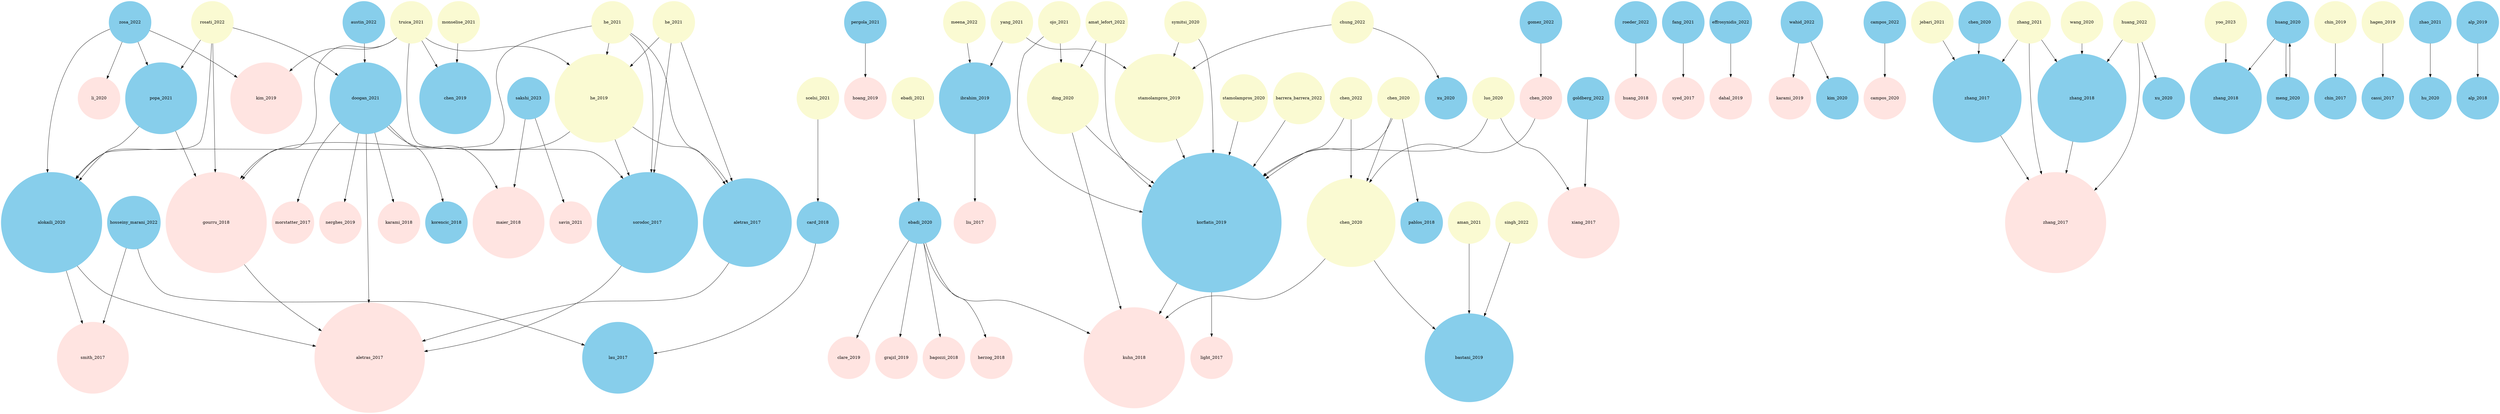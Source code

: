 strict digraph "" {
hosseiny_marani_2022_one_rating_to_rule_them_all_evidence_of_multidimensionality_in_human_assessment_of_topic_labeling_quality [color=skyblue, height=2, id=hosseiny_marani_2022_one_rating_to_rule_them_all_evidence_of_multidimensionality_in_human_assessment_of_topic_labeling_quality, label=hosseiny_marani_2022, shape=circle, style=filled, width=2];
smith_2017_evaluating_visual_representations_for_topic_understanding_and_their_effects_on_manually_generated_topic_labels [color=mistyrose, height="3.386294361119891", id=smith_2017_evaluating_visual_representations_for_topic_understanding_and_their_effects_on_manually_generated_topic_labels, label=smith_2017, shape=circle, style=filled, width="3.386294361119891"];
sorodoc_2017_multimodal_topic_labelling [color=skyblue, height="4.772588722239782", id=sorodoc_2017_multimodal_topic_labelling, label=sorodoc_2017, shape=circle, style=filled, width="4.772588722239782"];
aletras_2017_evaluating_topic_representations_for_exploring_document_collections [color=mistyrose, height="5.218875824868201", id=aletras_2017_evaluating_topic_representations_for_exploring_document_collections, label=aletras_2017, shape=circle, style=filled, width="5.218875824868201"];
popa_2021_bart_tl_weakly_supervised_topic_label_generation [color=skyblue, height="3.386294361119891", id=popa_2021_bart_tl_weakly_supervised_topic_label_generation, label=popa_2021, shape=circle, style=filled, width="3.386294361119891"];
gourru_2018_united_we_stand_using_multiple_strategies_for_topic_labeling [color=mistyrose, height="4.772588722239782", id=gourru_2018_united_we_stand_using_multiple_strategies_for_topic_labeling, label=gourru_2018, shape=circle, style=filled, width="4.772588722239782"];
zosa_2022_multilingual_topic_labelling_of_news_topics_using_ontological_mapping [color=skyblue, height=2, id=zosa_2022_multilingual_topic_labelling_of_news_topics_using_ontological_mapping, label=zosa_2022, shape=circle, style=filled, width=2];
li_2020_global_surveillance_of_covid_19_by_mining_news_media_using_a_multi_source_dynamic_embedded_topic_model [color=mistyrose, height="2.0", id=li_2020_global_surveillance_of_covid_19_by_mining_news_media_using_a_multi_source_dynamic_embedded_topic_model, label=li_2020, shape=circle, style=filled, width="2.0"];
kim_2019_an_ontology_based_labeling_of_influential_topics_using_topic_network_analysis [color=mistyrose, height="3.386294361119891", id=kim_2019_an_ontology_based_labeling_of_influential_topics_using_topic_network_analysis, label=kim_2019, shape=circle, style=filled, width="3.386294361119891"];
pergola_2021_a_disentangled_adversarial_neural_topic_model_for_separating_opinions_from_plots_in_user_reviews [color=skyblue, height=2, id=pergola_2021_a_disentangled_adversarial_neural_topic_model_for_separating_opinions_from_plots_in_user_reviews, label=pergola_2021, shape=circle, style=filled, width=2];
hoang_2019_towards_autoencoding_variational_inference_for_aspect_based_opinion_summary [color=mistyrose, height="2.0", id=hoang_2019_towards_autoencoding_variational_inference_for_aspect_based_opinion_summary, label=hoang_2019, shape=circle, style=filled, width="2.0"];
doogan_2021_topic_model_or_topic_twaddle_re_evaluating_semantic_interpretability_measures [color=skyblue, height="3.386294361119891", id=doogan_2021_topic_model_or_topic_twaddle_re_evaluating_semantic_interpretability_measures, label=doogan_2021, shape=circle, style=filled, width="3.386294361119891"];
morstatter_2017_in_search_of_coherence_and_consensus_measuring_the_interpretability_of_statistical_topics [color=mistyrose, height="2.0", id=morstatter_2017_in_search_of_coherence_and_consensus_measuring_the_interpretability_of_statistical_topics, label=morstatter_2017, shape=circle, style=filled, width="2.0"];
nerghes_2019_narratives_of_the_refugee_crisis_a_comparative_study_of_mainstream_media_and_twitter [color=mistyrose, height="2.0", id=nerghes_2019_narratives_of_the_refugee_crisis_a_comparative_study_of_mainstream_media_and_twitter, label=nerghes_2019, shape=circle, style=filled, width="2.0"];
maier_2018_applying_lda_topic_modeling_in_communication_research_toward_a_valid_and_reliable_methodology [color=mistyrose, height="3.386294361119891", id=maier_2018_applying_lda_topic_modeling_in_communication_research_toward_a_valid_and_reliable_methodology, label=maier_2018, shape=circle, style=filled, width="3.386294361119891"];
karami_2018_characterizing_diabetes_diet_exercise_and_obesity_comments_on_twitter [color=mistyrose, height="2.0", id=karami_2018_characterizing_diabetes_diet_exercise_and_obesity_comments_on_twitter, label=karami_2018, shape=circle, style=filled, width="2.0"];
alokaili_2020_automatic_generation_of_topic_labels [color=skyblue, height="4.772588722239782", id=alokaili_2020_automatic_generation_of_topic_labels, label=alokaili_2020, shape=circle, style=filled, width="4.772588722239782"];
ibrahim_2019_a_text_analytics_approach_for_online_retailing_service_improvement_evidence_from_twitter [color=skyblue, height="3.386294361119891", id=ibrahim_2019_a_text_analytics_approach_for_online_retailing_service_improvement_evidence_from_twitter, label=ibrahim_2019, shape=circle, style=filled, width="3.386294361119891"];
liu_2017_an_investigation_of_brand_related_user_generated_content_on_twitter [color=mistyrose, height="2.0", id=liu_2017_an_investigation_of_brand_related_user_generated_content_on_twitter, label=liu_2017, shape=circle, style=filled, width="2.0"];
goldberg_2022_sourcing_product_innovation_intelligence_from_online_reviews [color=skyblue, height=2, id=goldberg_2022_sourcing_product_innovation_intelligence_from_online_reviews, label=goldberg_2022, shape=circle, style=filled, width=2];
xiang_2017_a_comparative_analysis_of_major_online_review_platforms_implications_for_social_media_analytics_in_hospitality_and_tourism [color=mistyrose, height="3.386294361119891", id=xiang_2017_a_comparative_analysis_of_major_online_review_platforms_implications_for_social_media_analytics_in_hospitality_and_tourism, label=xiang_2017, shape=circle, style=filled, width="3.386294361119891"];
roeder_2022_data_driven_decision_making_in_credit_risk_management_the_information_value_of_analyst_reports [color=skyblue, height=2, id=roeder_2022_data_driven_decision_making_in_credit_risk_management_the_information_value_of_analyst_reports, label=roeder_2022, shape=circle, style=filled, width=2];
huang_2018_analyst_information_discovery_and_interpretation_roles_a_topic_modeling_approach [color=mistyrose, height="2.0", id=huang_2018_analyst_information_discovery_and_interpretation_roles_a_topic_modeling_approach, label=huang_2018, shape=circle, style=filled, width="2.0"];
sakshi_2023_recent_trends_in_mathematical_expressions_recognition_an_lda_based_analysis [color=skyblue, height=2, id=sakshi_2023_recent_trends_in_mathematical_expressions_recognition_an_lda_based_analysis, label=sakshi_2023, shape=circle, style=filled, width=2];
savin_2021_free_associations_of_citizens_and_scientists_with_economic_and_green_growth_a_computational_linguistics_analysis [color=mistyrose, height="2.0", id=savin_2021_free_associations_of_citizens_and_scientists_with_economic_and_green_growth_a_computational_linguistics_analysis, label=savin_2021, shape=circle, style=filled, width="2.0"];
korfiatis_2019_measuring_service_quality_from_unstructured_data_a_topic_modeling_application_on_airline_passengers_online_reviews [color=skyblue, height="6.605170185988092", id=korfiatis_2019_measuring_service_quality_from_unstructured_data_a_topic_modeling_application_on_airline_passengers_online_reviews, label=korfiatis_2019, shape=circle, style=filled, width="6.605170185988092"];
kuhn_2018_using_structural_topic_modeling_to_identify_latent_topics_and_trends_in_aviation_incident_reports [color=mistyrose, height="4.772588722239782", id=kuhn_2018_using_structural_topic_modeling_to_identify_latent_topics_and_trends_in_aviation_incident_reports, label=kuhn_2018, shape=circle, style=filled, width="4.772588722239782"];
light_2017_managing_the_boundaries_of_taste_culture_valuation_and_computational_social_science [color=mistyrose, height="2.0", id=light_2017_managing_the_boundaries_of_taste_culture_valuation_and_computational_social_science, label=light_2017, shape=circle, style=filled, width="2.0"];
gomez_2022_large_scale_analysis_of_open_mooc_reviews_to_support_learners_course_selection [color=skyblue, height=2, id=gomez_2022_large_scale_analysis_of_open_mooc_reviews_to_support_learners_course_selection, label=gomez_2022, shape=circle, style=filled, width=2];
chen_2020_what_are_moocs_learners_concerns_text_analysis_of_reviews_for_computer_science_courses [color=mistyrose, height="2.0", id=chen_2020_what_are_moocs_learners_concerns_text_analysis_of_reviews_for_computer_science_courses, label=chen_2020, shape=circle, style=filled, width="2.0"];
fang_2021_criteria_determination_of_analytic_hierarchy_process_using_a_topic_model [color=skyblue, height=2, id=fang_2021_criteria_determination_of_analytic_hierarchy_process_using_a_topic_model, label=fang_2021, shape=circle, style=filled, width=2];
syed_2017_full_text_or_abstract_examining_topic_coherence_scores_using_latent_dirichlet_allocation [color=mistyrose, height="2.0", id=syed_2017_full_text_or_abstract_examining_topic_coherence_scores_using_latent_dirichlet_allocation, label=syed_2017, shape=circle, style=filled, width="2.0"];
effrosynidis_2022_the_climate_change_twitter_dataset [color=skyblue, height=2, id=effrosynidis_2022_the_climate_change_twitter_dataset, label=effrosynidis_2022, shape=circle, style=filled, width=2];
dahal_2019_topic_modeling_and_sentiment_analysis_of_global_climate_change_tweets [color=mistyrose, height="2.0", id=dahal_2019_topic_modeling_and_sentiment_analysis_of_global_climate_change_tweets, label=dahal_2019, shape=circle, style=filled, width="2.0"];
wahid_2022_topic2labels_a_framework_to_annotate_and_classify_the_social_media_data_through_lda_topics_and_deep_learning_models_for_crisis_response [color=skyblue, height=2, id=wahid_2022_topic2labels_a_framework_to_annotate_and_classify_the_social_media_data_through_lda_topics_and_deep_learning_models_for_crisis_response, label=wahid_2022, shape=circle, style=filled, width=2];
karami_2019_twitter_speaks_a_case_of_national_disaster_situational_awareness [color=mistyrose, height="2.0", id=karami_2019_twitter_speaks_a_case_of_national_disaster_situational_awareness, label=karami_2019, shape=circle, style=filled, width="2.0"];
campos_2022_providing_recommendations_for_communities_of_learners_in_moocs_ecosystems [color=skyblue, height=2, id=campos_2022_providing_recommendations_for_communities_of_learners_in_moocs_ecosystems, label=campos_2022, shape=circle, style=filled, width=2];
campos_2020_recommendation_system_for_knowledge_acquisition_in_moocs_ecosystems [color=mistyrose, height="2.0", id=campos_2020_recommendation_system_for_knowledge_acquisition_in_moocs_ecosystems, label=campos_2020, shape=circle, style=filled, width="2.0"];
zhang_2018_does_deep_learning_help_topic_extraction_a_kernel_k_means_clustering_method_with_word_embedding [color=skyblue, height="4.19722457733622", id=zhang_2018_does_deep_learning_help_topic_extraction_a_kernel_k_means_clustering_method_with_word_embedding, label=zhang_2018, shape=circle, style=filled, width="4.19722457733622"];
zhang_2017_scientific_evolutionary_pathways_identifying_and_visualizing_relationships_for_scientific_topics [color=mistyrose, height="4.772588722239782", id=zhang_2017_scientific_evolutionary_pathways_identifying_and_visualizing_relationships_for_scientific_topics, label=zhang_2017, shape=circle, style=filled, width="4.772588722239782"];
ebadi_2020_application_of_machine_learning_techniques_to_assess_the_trends_and_alignment_of_the_funded_research_output [color=skyblue, height="2.0", id=ebadi_2020_application_of_machine_learning_techniques_to_assess_the_trends_and_alignment_of_the_funded_research_output, label=ebadi_2020, shape=circle, style=filled, width="2.0"];
bagozzi_2018_the_politics_of_scrutiny_in_human_rights_monitoring_evidence_from_structural_topic_models_of_us_state_department_human_rights_reports [color=mistyrose, height="2.0", id=bagozzi_2018_the_politics_of_scrutiny_in_human_rights_monitoring_evidence_from_structural_topic_models_of_us_state_department_human_rights_reports, label=bagozzi_2018, shape=circle, style=filled, width="2.0"];
herzog_2018_transfer_topic_labeling_with_domain_specific_knowledge_base_an_analysis_of_uk_house_of_commons_speeches_1935_2014 [color=mistyrose, height="2.0", id=herzog_2018_transfer_topic_labeling_with_domain_specific_knowledge_base_an_analysis_of_uk_house_of_commons_speeches_1935_2014, label=herzog_2018, shape=circle, style=filled, width="2.0"];
clare_2019_modelling_research_topic_trends_in_community_forestry [color=mistyrose, height="2.0", id=clare_2019_modelling_research_topic_trends_in_community_forestry, label=clare_2019, shape=circle, style=filled, width="2.0"];
grajzl_2019_toward_understanding_17th_century_english_culture_a_structural_topic_model_of_francis_bacontextquotesingles_ideas [color=mistyrose, height="2.0", id=grajzl_2019_toward_understanding_17th_century_english_culture_a_structural_topic_model_of_francis_bacontextquotesingles_ideas, label=grajzl_2019, shape=circle, style=filled, width="2.0"];
card_2018_neural_models_for_documents_with_metadata [color=skyblue, height="2.0", id=card_2018_neural_models_for_documents_with_metadata, label=card_2018, shape=circle, style=filled, width="2.0"];
scelsi_2021_principled_analysis_of_energy_discourse_across_domains_with_thesaurus_based_automatic_topic_labeling [color=lightgoldenrodyellow, height=2, id=scelsi_2021_principled_analysis_of_energy_discourse_across_domains_with_thesaurus_based_automatic_topic_labeling, label=scelsi_2021, shape=circle, style=filled, width=2];
he_2021_automatic_topic_labeling_model_with_paired_attention_based_on_pre_trained_deep_neural_network [color=lightgoldenrodyellow, height=2, id=he_2021_automatic_topic_labeling_model_with_paired_attention_based_on_pre_trained_deep_neural_network, label=he_2021, shape=circle, style=filled, width=2];
truica_2021_tlatr_automatic_topic_labeling_using_automatic_domain_specific_term_recognition [color=lightgoldenrodyellow, height=2, id=truica_2021_tlatr_automatic_topic_labeling_using_automatic_domain_specific_term_recognition, label=truica_2021, shape=circle, style=filled, width=2];
he_2021_automatic_topic_labeling_using_graph_based_pre_trained_neural_embedding [color=lightgoldenrodyellow, height=2, id=he_2021_automatic_topic_labeling_using_graph_based_pre_trained_neural_embedding, label=he_2021, shape=circle, style=filled, width=2];
he_2019_automatic_labeling_of_topic_models_using_graph_based_ranking [color=lightgoldenrodyellow, height="4.19722457733622", id=he_2019_automatic_labeling_of_topic_models_using_graph_based_ranking, label=he_2019, shape=circle, style=filled, width="4.19722457733622"];
rosati_2022_moving_beyond_word_lists_towards_abstractive_topic_labels_for_human_like_topics_of_scientific_documents [color=lightgoldenrodyellow, height=2, id=rosati_2022_moving_beyond_word_lists_towards_abstractive_topic_labels_for_human_like_topics_of_scientific_documents, label=rosati_2022, shape=circle, style=filled, width=2];
aletras_2017_labeling_topics_with_images_using_a_neural_network [color=skyblue, height="4.19722457733622", id=aletras_2017_labeling_topics_with_images_using_a_neural_network, label=aletras_2017, shape=circle, style=filled, width="4.19722457733622"];
zhang_2018_taxogen_unsupervised_topic_taxonomy_construction_by_adaptive_term_embedding_and_clustering [color=skyblue, height="3.386294361119891", id=zhang_2018_taxogen_unsupervised_topic_taxonomy_construction_by_adaptive_term_embedding_and_clustering, label=zhang_2018, shape=circle, style=filled, width="3.386294361119891"];
yoo_2023_exploring_the_nexus_between_food_and_vegn_lifestyle_via_text_mining_based_online_community_analytics [color=lightgoldenrodyellow, height=2, id=yoo_2023_exploring_the_nexus_between_food_and_vegn_lifestyle_via_text_mining_based_online_community_analytics, label=yoo_2023, shape=circle, style=filled, width=2];
chin_2017_totem_personal_tweets_summarization_on_mobile_devices [color=skyblue, height="2.0", id=chin_2017_totem_personal_tweets_summarization_on_mobile_devices, label=chin_2017, shape=circle, style=filled, width="2.0"];
chin_2019_ondemand_recent_personal_tweets_summarization_on_mobile_devices [color=lightgoldenrodyellow, height=2, id=chin_2019_ondemand_recent_personal_tweets_summarization_on_mobile_devices, label=chin_2019, shape=circle, style=filled, width=2];
xu_2020_how_do_consumers_in_the_sharing_economy_value_sharing_evidence_from_online_reviews [color=skyblue, height="2.0", id=xu_2020_how_do_consumers_in_the_sharing_economy_value_sharing_evidence_from_online_reviews, label=xu_2020, shape=circle, style=filled, width="2.0"];
chung_2022_understanding_music_streaming_services_via_text_mining_of_online_customer_reviews [color=lightgoldenrodyellow, height=2, id=chung_2022_understanding_music_streaming_services_via_text_mining_of_online_customer_reviews, label=chung_2022, shape=circle, style=filled, width=2];
meena_2022_online_food_delivery_companies_performance_and_consumers_expectations_during_covid_19_an_investigation_using_machine_learning_approach [color=lightgoldenrodyellow, height=2, id=meena_2022_online_food_delivery_companies_performance_and_consumers_expectations_during_covid_19_an_investigation_using_machine_learning_approach, label=meena_2022, shape=circle, style=filled, width=2];
yang_2021_revealing_industry_challenge_and_business_response_to_covid_19_a_text_mining_approach [color=lightgoldenrodyellow, height=2, id=yang_2021_revealing_industry_challenge_and_business_response_to_covid_19_a_text_mining_approach, label=yang_2021, shape=circle, style=filled, width=2];
pablos_2018_w2vlda_almost_unsupervised_system_for_aspect_based_sentiment_analysis [color=skyblue, height="2.0", id=pablos_2018_w2vlda_almost_unsupervised_system_for_aspect_based_sentiment_analysis, label=pablos_2018, shape=circle, style=filled, width="2.0"];
chen_2020_a_structural_topic_modeling_based_bibliometric_study_of_sentiment_analysis_literature [color=lightgoldenrodyellow, height=2, id=chen_2020_a_structural_topic_modeling_based_bibliometric_study_of_sentiment_analysis_literature, label=chen_2020, shape=circle, style=filled, width=2];
symitsi_2020_the_informational_value_of_employee_online_reviews [color=lightgoldenrodyellow, height=2, id=symitsi_2020_the_informational_value_of_employee_online_reviews, label=symitsi_2020, shape=circle, style=filled, width=2];
ojo_2021_what_matters_most_to_patients_on_the_core_determinants_of_patient_experience_from_free_text_feedback [color=lightgoldenrodyellow, height=2, id=ojo_2021_what_matters_most_to_patients_on_the_core_determinants_of_patient_experience_from_free_text_feedback, label=ojo_2021, shape=circle, style=filled, width=2];
amat_lefort_2022_quality_40_big_data_analytics_to_explore_service_quality_attributes_and_their_relation_to_user_sentiment_in_airbnb_reviews [color=lightgoldenrodyellow, height=2, id=amat_lefort_2022_quality_40_big_data_analytics_to_explore_service_quality_attributes_and_their_relation_to_user_sentiment_in_airbnb_reviews, label=amat_lefort_2022, shape=circle, style=filled, width=2];
chen_2022_a_decade_of_sentic_computing_topic_modeling_and_bibliometric_analysis [color=lightgoldenrodyellow, height=2, id=chen_2022_a_decade_of_sentic_computing_topic_modeling_and_bibliometric_analysis, label=chen_2022, shape=circle, style=filled, width=2];
ding_2020_employing_structural_topic_modelling_to_explore_perceived_service_quality_attributes_in_airbnb_accommodation [color=lightgoldenrodyellow, height="3.386294361119891", id=ding_2020_employing_structural_topic_modelling_to_explore_perceived_service_quality_attributes_in_airbnb_accommodation, label=ding_2020, shape=circle, style=filled, width="3.386294361119891"];
stamolampros_2020_harnessing_the_wisdom_of_employees_from_online_reviews [color=lightgoldenrodyellow, height=2, id=stamolampros_2020_harnessing_the_wisdom_of_employees_from_online_reviews, label=stamolampros_2020, shape=circle, style=filled, width=2];
stamolampros_2019_job_satisfaction_and_employee_turnover_determinants_in_high_contact_services_insights_from_employeesonline_reviews [color=lightgoldenrodyellow, height="4.19722457733622", id=stamolampros_2019_job_satisfaction_and_employee_turnover_determinants_in_high_contact_services_insights_from_employeesonline_reviews, label=stamolampros_2019, shape=circle, style=filled, width="4.19722457733622"];
luo_2020_topic_modelling_for_theme_park_online_reviews_analysis_of_disneyland [color=lightgoldenrodyellow, height=2, id=luo_2020_topic_modelling_for_theme_park_online_reviews_analysis_of_disneyland, label=luo_2020, shape=circle, style=filled, width=2];
barrera_barrera_2022_selecting_the_appropriate_leading_journal_in_hospitality_and_tourism_research_a_guide_based_on_the_topic_journal_fit_and_the_jcr_impact_factor [color=lightgoldenrodyellow, height=2, id=barrera_barrera_2022_selecting_the_appropriate_leading_journal_in_hospitality_and_tourism_research_a_guide_based_on_the_topic_journal_fit_and_the_jcr_impact_factor, label=barrera_barrera_2022, shape=circle, style=filled, width=2];
bastani_2019_latent_dirichlet_allocation_lda_for_topic_modeling_of_the_cfpb_consumer_complaints [color=skyblue, height="4.19722457733622", id=bastani_2019_latent_dirichlet_allocation_lda_for_topic_modeling_of_the_cfpb_consumer_complaints, label=bastani_2019, shape=circle, style=filled, width="4.19722457733622"];
chen_2020_detecting_latent_topics_and_trends_in_educational_technologies_over_four_decades_using_structural_topic_modeling_a_retrospective_of_all_volumes_of_computers__education [color=lightgoldenrodyellow, height="4.19722457733622", id=chen_2020_detecting_latent_topics_and_trends_in_educational_technologies_over_four_decades_using_structural_topic_modeling_a_retrospective_of_all_volumes_of_computers__education, label=chen_2020, shape=circle, style=filled, width="4.19722457733622"];
singh_2022_modeling_the_public_attitude_towards_organic_foods_a_big_data_and_text_mining_approach [color=lightgoldenrodyellow, height=2, id=singh_2022_modeling_the_public_attitude_towards_organic_foods_a_big_data_and_text_mining_approach, label=singh_2022, shape=circle, style=filled, width=2];
aman_2021_listen_to_e_scooter_riders_mining_rider_satisfaction_factors_from_app_store_reviews [color=lightgoldenrodyellow, height=2, id=aman_2021_listen_to_e_scooter_riders_mining_rider_satisfaction_factors_from_app_store_reviews, label=aman_2021, shape=circle, style=filled, width=2];
zhang_2021_topic_evolution_disruption_and_resilience_in_early_covid_19_research [color=lightgoldenrodyellow, height=2, id=zhang_2021_topic_evolution_disruption_and_resilience_in_early_covid_19_research, label=zhang_2021, shape=circle, style=filled, width=2];
huang_2022_identification_of_topic_evolution_network_analytics_with_piecewise_linear_representation_and_word_embedding [color=lightgoldenrodyellow, height=2, id=huang_2022_identification_of_topic_evolution_network_analytics_with_piecewise_linear_representation_and_word_embedding, label=huang_2022, shape=circle, style=filled, width=2];
wang_2020_a_topic_based_patent_analytics_approach_for_exploring_technological_trends_in_smart_manufacturing [color=lightgoldenrodyellow, height=2, id=wang_2020_a_topic_based_patent_analytics_approach_for_exploring_technological_trends_in_smart_manufacturing, label=wang_2020, shape=circle, style=filled, width=2];
ebadi_2021_understanding_the_temporal_evolution_of_covid_19_research_through_machine_learning_and_natural_language_processing [color=lightgoldenrodyellow, height=2, id=ebadi_2021_understanding_the_temporal_evolution_of_covid_19_research_through_machine_learning_and_natural_language_processing, label=ebadi_2021, shape=circle, style=filled, width=2];
cassi_2017_improving_fitness_mapping_research_priorities_against_societal_needs_on_obesity [color=skyblue, height="2.0", id=cassi_2017_improving_fitness_mapping_research_priorities_against_societal_needs_on_obesity, label=cassi_2017, shape=circle, style=filled, width="2.0"];
hagen_2019_open_data_visualizations_and_analytics_as_tools_for_policy_making [color=lightgoldenrodyellow, height=2, id=hagen_2019_open_data_visualizations_and_analytics_as_tools_for_policy_making, label=hagen_2019, shape=circle, style=filled, width=2];
xu_2020_topic_linked_innovation_paths_in_science_and_technology [color=skyblue, height="2.0", id=xu_2020_topic_linked_innovation_paths_in_science_and_technology, label=xu_2020, shape=circle, style=filled, width="2.0"];
zhang_2017_detecting_and_predicting_the_topic_change_of_knowledge_based_systems_a_topic_based_bibliometric_analysis_from_1991_to_2016 [color=skyblue, height="4.19722457733622", id=zhang_2017_detecting_and_predicting_the_topic_change_of_knowledge_based_systems_a_topic_based_bibliometric_analysis_from_1991_to_2016, label=zhang_2017, shape=circle, style=filled, width="4.19722457733622"];
jebari_2021_the_use_of_citation_context_to_detect_the_evolution_of_research_topics_a_large_scale_analysis [color=lightgoldenrodyellow, height=2, id=jebari_2021_the_use_of_citation_context_to_detect_the_evolution_of_research_topics_a_large_scale_analysis, label=jebari_2021, shape=circle, style=filled, width=2];
chen_2019_experimental_explorations_on_short_text_topic_mining_between_lda_and_nmf_based_schemes [color=skyblue, height="3.386294361119891", id=chen_2019_experimental_explorations_on_short_text_topic_mining_between_lda_and_nmf_based_schemes, label=chen_2019, shape=circle, style=filled, width="3.386294361119891"];
monselise_2021_topics_and_sentiments_of_public_concerns_regarding_covid_19_vaccines_social_media_trend_analysis [color=lightgoldenrodyellow, height=2, id=monselise_2021_topics_and_sentiments_of_public_concerns_regarding_covid_19_vaccines_social_media_trend_analysis, label=monselise_2021, shape=circle, style=filled, width=2];
lau_2017_topically_driven_neural_language_model [color=skyblue, height="3.386294361119891", id=lau_2017_topically_driven_neural_language_model, label=lau_2017, shape=circle, style=filled, width="3.386294361119891"];
austin_2022_community_topic_topic_model_inference_by_consecutive_word_community_discovery [color=skyblue, height=2, id=austin_2022_community_topic_topic_model_inference_by_consecutive_word_community_discovery, label=austin_2022, shape=circle, style=filled, width=2];
hu_2020_neural_topic_modeling_with_cycle_consistent_adversarial_training [color=skyblue, height="2.0", id=hu_2020_neural_topic_modeling_with_cycle_consistent_adversarial_training, label=hu_2020, shape=circle, style=filled, width="2.0"];
zhao_2021_adversarial_learning_of_poisson_factorisation_model_for_gauging_brand_sentiment_in_user_reviews [color=skyblue, height=2, id=zhao_2021_adversarial_learning_of_poisson_factorisation_model_for_gauging_brand_sentiment_in_user_reviews, label=zhao_2021, shape=circle, style=filled, width=2];
meng_2020_hierarchical_topic_mining_via_joint_spherical_tree_and_text_embedding [color=skyblue, height="2.0", id=meng_2020_hierarchical_topic_mining_via_joint_spherical_tree_and_text_embedding, label=meng_2020, shape=circle, style=filled, width="2.0"];
huang_2020_corel_seed_guided_topical_taxonomy_construction_by_concept_learning_and_relation_transferring [color=skyblue, height="2.0", id=huang_2020_corel_seed_guided_topical_taxonomy_construction_by_concept_learning_and_relation_transferring, label=huang_2020, shape=circle, style=filled, width="2.0"];
korencic_2018_document_based_topic_coherence_measures_for_news_media_text [color=skyblue, height="2.0", id=korencic_2018_document_based_topic_coherence_measures_for_news_media_text, label=korencic_2018, shape=circle, style=filled, width="2.0"];
kim_2020_word2vec_based_latent_semantic_analysis_w2v_lsa_for_topic_modeling_a_study_on_blockchain_technology_trend_analysis [color=skyblue, height="2.0", id=kim_2020_word2vec_based_latent_semantic_analysis_w2v_lsa_for_topic_modeling_a_study_on_blockchain_technology_trend_analysis, label=kim_2020, shape=circle, style=filled, width="2.0"];
chen_2020_a_topic_sensitive_trust_evaluation_approach_for_users_in_online_communities [color=skyblue, height=2, id=chen_2020_a_topic_sensitive_trust_evaluation_approach_for_users_in_online_communities, label=chen_2020, shape=circle, style=filled, width=2];
alp_2018_identifying_topical_influencers_on_twitter_based_on_user_behavior_and_network_topology [color=skyblue, height="2.0", id=alp_2018_identifying_topical_influencers_on_twitter_based_on_user_behavior_and_network_topology, label=alp_2018, shape=circle, style=filled, width="2.0"];
alp_2019_influence_factorization_for_identifying_authorities_in_twitter [color=skyblue, height=2, id=alp_2019_influence_factorization_for_identifying_authorities_in_twitter, label=alp_2019, shape=circle, style=filled, width=2];
hosseiny_marani_2022_one_rating_to_rule_them_all_evidence_of_multidimensionality_in_human_assessment_of_topic_labeling_quality -> smith_2017_evaluating_visual_representations_for_topic_understanding_and_their_effects_on_manually_generated_topic_labels;
hosseiny_marani_2022_one_rating_to_rule_them_all_evidence_of_multidimensionality_in_human_assessment_of_topic_labeling_quality -> lau_2017_topically_driven_neural_language_model;
sorodoc_2017_multimodal_topic_labelling -> aletras_2017_evaluating_topic_representations_for_exploring_document_collections;
popa_2021_bart_tl_weakly_supervised_topic_label_generation -> gourru_2018_united_we_stand_using_multiple_strategies_for_topic_labeling;
popa_2021_bart_tl_weakly_supervised_topic_label_generation -> alokaili_2020_automatic_generation_of_topic_labels;
gourru_2018_united_we_stand_using_multiple_strategies_for_topic_labeling -> aletras_2017_evaluating_topic_representations_for_exploring_document_collections;
zosa_2022_multilingual_topic_labelling_of_news_topics_using_ontological_mapping -> li_2020_global_surveillance_of_covid_19_by_mining_news_media_using_a_multi_source_dynamic_embedded_topic_model;
zosa_2022_multilingual_topic_labelling_of_news_topics_using_ontological_mapping -> kim_2019_an_ontology_based_labeling_of_influential_topics_using_topic_network_analysis;
zosa_2022_multilingual_topic_labelling_of_news_topics_using_ontological_mapping -> popa_2021_bart_tl_weakly_supervised_topic_label_generation;
zosa_2022_multilingual_topic_labelling_of_news_topics_using_ontological_mapping -> alokaili_2020_automatic_generation_of_topic_labels;
pergola_2021_a_disentangled_adversarial_neural_topic_model_for_separating_opinions_from_plots_in_user_reviews -> hoang_2019_towards_autoencoding_variational_inference_for_aspect_based_opinion_summary;
doogan_2021_topic_model_or_topic_twaddle_re_evaluating_semantic_interpretability_measures -> morstatter_2017_in_search_of_coherence_and_consensus_measuring_the_interpretability_of_statistical_topics;
doogan_2021_topic_model_or_topic_twaddle_re_evaluating_semantic_interpretability_measures -> nerghes_2019_narratives_of_the_refugee_crisis_a_comparative_study_of_mainstream_media_and_twitter;
doogan_2021_topic_model_or_topic_twaddle_re_evaluating_semantic_interpretability_measures -> maier_2018_applying_lda_topic_modeling_in_communication_research_toward_a_valid_and_reliable_methodology;
doogan_2021_topic_model_or_topic_twaddle_re_evaluating_semantic_interpretability_measures -> karami_2018_characterizing_diabetes_diet_exercise_and_obesity_comments_on_twitter;
doogan_2021_topic_model_or_topic_twaddle_re_evaluating_semantic_interpretability_measures -> aletras_2017_evaluating_topic_representations_for_exploring_document_collections;
doogan_2021_topic_model_or_topic_twaddle_re_evaluating_semantic_interpretability_measures -> korencic_2018_document_based_topic_coherence_measures_for_news_media_text;
alokaili_2020_automatic_generation_of_topic_labels -> smith_2017_evaluating_visual_representations_for_topic_understanding_and_their_effects_on_manually_generated_topic_labels;
alokaili_2020_automatic_generation_of_topic_labels -> aletras_2017_evaluating_topic_representations_for_exploring_document_collections;
ibrahim_2019_a_text_analytics_approach_for_online_retailing_service_improvement_evidence_from_twitter -> liu_2017_an_investigation_of_brand_related_user_generated_content_on_twitter;
goldberg_2022_sourcing_product_innovation_intelligence_from_online_reviews -> xiang_2017_a_comparative_analysis_of_major_online_review_platforms_implications_for_social_media_analytics_in_hospitality_and_tourism;
roeder_2022_data_driven_decision_making_in_credit_risk_management_the_information_value_of_analyst_reports -> huang_2018_analyst_information_discovery_and_interpretation_roles_a_topic_modeling_approach;
sakshi_2023_recent_trends_in_mathematical_expressions_recognition_an_lda_based_analysis -> savin_2021_free_associations_of_citizens_and_scientists_with_economic_and_green_growth_a_computational_linguistics_analysis;
sakshi_2023_recent_trends_in_mathematical_expressions_recognition_an_lda_based_analysis -> maier_2018_applying_lda_topic_modeling_in_communication_research_toward_a_valid_and_reliable_methodology;
korfiatis_2019_measuring_service_quality_from_unstructured_data_a_topic_modeling_application_on_airline_passengers_online_reviews -> kuhn_2018_using_structural_topic_modeling_to_identify_latent_topics_and_trends_in_aviation_incident_reports;
korfiatis_2019_measuring_service_quality_from_unstructured_data_a_topic_modeling_application_on_airline_passengers_online_reviews -> light_2017_managing_the_boundaries_of_taste_culture_valuation_and_computational_social_science;
gomez_2022_large_scale_analysis_of_open_mooc_reviews_to_support_learners_course_selection -> chen_2020_what_are_moocs_learners_concerns_text_analysis_of_reviews_for_computer_science_courses;
chen_2020_what_are_moocs_learners_concerns_text_analysis_of_reviews_for_computer_science_courses -> chen_2020_detecting_latent_topics_and_trends_in_educational_technologies_over_four_decades_using_structural_topic_modeling_a_retrospective_of_all_volumes_of_computers__education;
fang_2021_criteria_determination_of_analytic_hierarchy_process_using_a_topic_model -> syed_2017_full_text_or_abstract_examining_topic_coherence_scores_using_latent_dirichlet_allocation;
effrosynidis_2022_the_climate_change_twitter_dataset -> dahal_2019_topic_modeling_and_sentiment_analysis_of_global_climate_change_tweets;
wahid_2022_topic2labels_a_framework_to_annotate_and_classify_the_social_media_data_through_lda_topics_and_deep_learning_models_for_crisis_response -> karami_2019_twitter_speaks_a_case_of_national_disaster_situational_awareness;
wahid_2022_topic2labels_a_framework_to_annotate_and_classify_the_social_media_data_through_lda_topics_and_deep_learning_models_for_crisis_response -> kim_2020_word2vec_based_latent_semantic_analysis_w2v_lsa_for_topic_modeling_a_study_on_blockchain_technology_trend_analysis;
campos_2022_providing_recommendations_for_communities_of_learners_in_moocs_ecosystems -> campos_2020_recommendation_system_for_knowledge_acquisition_in_moocs_ecosystems;
zhang_2018_does_deep_learning_help_topic_extraction_a_kernel_k_means_clustering_method_with_word_embedding -> zhang_2017_scientific_evolutionary_pathways_identifying_and_visualizing_relationships_for_scientific_topics;
ebadi_2020_application_of_machine_learning_techniques_to_assess_the_trends_and_alignment_of_the_funded_research_output -> bagozzi_2018_the_politics_of_scrutiny_in_human_rights_monitoring_evidence_from_structural_topic_models_of_us_state_department_human_rights_reports;
ebadi_2020_application_of_machine_learning_techniques_to_assess_the_trends_and_alignment_of_the_funded_research_output -> herzog_2018_transfer_topic_labeling_with_domain_specific_knowledge_base_an_analysis_of_uk_house_of_commons_speeches_1935_2014;
ebadi_2020_application_of_machine_learning_techniques_to_assess_the_trends_and_alignment_of_the_funded_research_output -> kuhn_2018_using_structural_topic_modeling_to_identify_latent_topics_and_trends_in_aviation_incident_reports;
ebadi_2020_application_of_machine_learning_techniques_to_assess_the_trends_and_alignment_of_the_funded_research_output -> clare_2019_modelling_research_topic_trends_in_community_forestry;
ebadi_2020_application_of_machine_learning_techniques_to_assess_the_trends_and_alignment_of_the_funded_research_output -> grajzl_2019_toward_understanding_17th_century_english_culture_a_structural_topic_model_of_francis_bacontextquotesingles_ideas;
card_2018_neural_models_for_documents_with_metadata -> lau_2017_topically_driven_neural_language_model;
scelsi_2021_principled_analysis_of_energy_discourse_across_domains_with_thesaurus_based_automatic_topic_labeling -> card_2018_neural_models_for_documents_with_metadata;
he_2021_automatic_topic_labeling_model_with_paired_attention_based_on_pre_trained_deep_neural_network -> sorodoc_2017_multimodal_topic_labelling;
he_2021_automatic_topic_labeling_model_with_paired_attention_based_on_pre_trained_deep_neural_network -> aletras_2017_labeling_topics_with_images_using_a_neural_network;
he_2021_automatic_topic_labeling_model_with_paired_attention_based_on_pre_trained_deep_neural_network -> he_2019_automatic_labeling_of_topic_models_using_graph_based_ranking;
truica_2021_tlatr_automatic_topic_labeling_using_automatic_domain_specific_term_recognition -> sorodoc_2017_multimodal_topic_labelling;
truica_2021_tlatr_automatic_topic_labeling_using_automatic_domain_specific_term_recognition -> chen_2019_experimental_explorations_on_short_text_topic_mining_between_lda_and_nmf_based_schemes;
truica_2021_tlatr_automatic_topic_labeling_using_automatic_domain_specific_term_recognition -> kim_2019_an_ontology_based_labeling_of_influential_topics_using_topic_network_analysis;
truica_2021_tlatr_automatic_topic_labeling_using_automatic_domain_specific_term_recognition -> he_2019_automatic_labeling_of_topic_models_using_graph_based_ranking;
truica_2021_tlatr_automatic_topic_labeling_using_automatic_domain_specific_term_recognition -> gourru_2018_united_we_stand_using_multiple_strategies_for_topic_labeling;
he_2021_automatic_topic_labeling_using_graph_based_pre_trained_neural_embedding -> sorodoc_2017_multimodal_topic_labelling;
he_2021_automatic_topic_labeling_using_graph_based_pre_trained_neural_embedding -> aletras_2017_labeling_topics_with_images_using_a_neural_network;
he_2021_automatic_topic_labeling_using_graph_based_pre_trained_neural_embedding -> alokaili_2020_automatic_generation_of_topic_labels;
he_2021_automatic_topic_labeling_using_graph_based_pre_trained_neural_embedding -> he_2019_automatic_labeling_of_topic_models_using_graph_based_ranking;
he_2019_automatic_labeling_of_topic_models_using_graph_based_ranking -> sorodoc_2017_multimodal_topic_labelling;
he_2019_automatic_labeling_of_topic_models_using_graph_based_ranking -> aletras_2017_labeling_topics_with_images_using_a_neural_network;
he_2019_automatic_labeling_of_topic_models_using_graph_based_ranking -> gourru_2018_united_we_stand_using_multiple_strategies_for_topic_labeling;
rosati_2022_moving_beyond_word_lists_towards_abstractive_topic_labels_for_human_like_topics_of_scientific_documents -> popa_2021_bart_tl_weakly_supervised_topic_label_generation;
rosati_2022_moving_beyond_word_lists_towards_abstractive_topic_labels_for_human_like_topics_of_scientific_documents -> doogan_2021_topic_model_or_topic_twaddle_re_evaluating_semantic_interpretability_measures;
rosati_2022_moving_beyond_word_lists_towards_abstractive_topic_labels_for_human_like_topics_of_scientific_documents -> alokaili_2020_automatic_generation_of_topic_labels;
rosati_2022_moving_beyond_word_lists_towards_abstractive_topic_labels_for_human_like_topics_of_scientific_documents -> gourru_2018_united_we_stand_using_multiple_strategies_for_topic_labeling;
aletras_2017_labeling_topics_with_images_using_a_neural_network -> aletras_2017_evaluating_topic_representations_for_exploring_document_collections;
yoo_2023_exploring_the_nexus_between_food_and_vegn_lifestyle_via_text_mining_based_online_community_analytics -> zhang_2018_taxogen_unsupervised_topic_taxonomy_construction_by_adaptive_term_embedding_and_clustering;
chin_2019_ondemand_recent_personal_tweets_summarization_on_mobile_devices -> chin_2017_totem_personal_tweets_summarization_on_mobile_devices;
chung_2022_understanding_music_streaming_services_via_text_mining_of_online_customer_reviews -> xu_2020_how_do_consumers_in_the_sharing_economy_value_sharing_evidence_from_online_reviews;
chung_2022_understanding_music_streaming_services_via_text_mining_of_online_customer_reviews -> stamolampros_2019_job_satisfaction_and_employee_turnover_determinants_in_high_contact_services_insights_from_employeesonline_reviews;
meena_2022_online_food_delivery_companies_performance_and_consumers_expectations_during_covid_19_an_investigation_using_machine_learning_approach -> ibrahim_2019_a_text_analytics_approach_for_online_retailing_service_improvement_evidence_from_twitter;
yang_2021_revealing_industry_challenge_and_business_response_to_covid_19_a_text_mining_approach -> ibrahim_2019_a_text_analytics_approach_for_online_retailing_service_improvement_evidence_from_twitter;
yang_2021_revealing_industry_challenge_and_business_response_to_covid_19_a_text_mining_approach -> stamolampros_2019_job_satisfaction_and_employee_turnover_determinants_in_high_contact_services_insights_from_employeesonline_reviews;
chen_2020_a_structural_topic_modeling_based_bibliometric_study_of_sentiment_analysis_literature -> pablos_2018_w2vlda_almost_unsupervised_system_for_aspect_based_sentiment_analysis;
chen_2020_a_structural_topic_modeling_based_bibliometric_study_of_sentiment_analysis_literature -> korfiatis_2019_measuring_service_quality_from_unstructured_data_a_topic_modeling_application_on_airline_passengers_online_reviews;
chen_2020_a_structural_topic_modeling_based_bibliometric_study_of_sentiment_analysis_literature -> chen_2020_detecting_latent_topics_and_trends_in_educational_technologies_over_four_decades_using_structural_topic_modeling_a_retrospective_of_all_volumes_of_computers__education;
symitsi_2020_the_informational_value_of_employee_online_reviews -> korfiatis_2019_measuring_service_quality_from_unstructured_data_a_topic_modeling_application_on_airline_passengers_online_reviews;
symitsi_2020_the_informational_value_of_employee_online_reviews -> stamolampros_2019_job_satisfaction_and_employee_turnover_determinants_in_high_contact_services_insights_from_employeesonline_reviews;
ojo_2021_what_matters_most_to_patients_on_the_core_determinants_of_patient_experience_from_free_text_feedback -> korfiatis_2019_measuring_service_quality_from_unstructured_data_a_topic_modeling_application_on_airline_passengers_online_reviews;
ojo_2021_what_matters_most_to_patients_on_the_core_determinants_of_patient_experience_from_free_text_feedback -> ding_2020_employing_structural_topic_modelling_to_explore_perceived_service_quality_attributes_in_airbnb_accommodation;
amat_lefort_2022_quality_40_big_data_analytics_to_explore_service_quality_attributes_and_their_relation_to_user_sentiment_in_airbnb_reviews -> korfiatis_2019_measuring_service_quality_from_unstructured_data_a_topic_modeling_application_on_airline_passengers_online_reviews;
amat_lefort_2022_quality_40_big_data_analytics_to_explore_service_quality_attributes_and_their_relation_to_user_sentiment_in_airbnb_reviews -> ding_2020_employing_structural_topic_modelling_to_explore_perceived_service_quality_attributes_in_airbnb_accommodation;
chen_2022_a_decade_of_sentic_computing_topic_modeling_and_bibliometric_analysis -> korfiatis_2019_measuring_service_quality_from_unstructured_data_a_topic_modeling_application_on_airline_passengers_online_reviews;
chen_2022_a_decade_of_sentic_computing_topic_modeling_and_bibliometric_analysis -> chen_2020_detecting_latent_topics_and_trends_in_educational_technologies_over_four_decades_using_structural_topic_modeling_a_retrospective_of_all_volumes_of_computers__education;
ding_2020_employing_structural_topic_modelling_to_explore_perceived_service_quality_attributes_in_airbnb_accommodation -> korfiatis_2019_measuring_service_quality_from_unstructured_data_a_topic_modeling_application_on_airline_passengers_online_reviews;
ding_2020_employing_structural_topic_modelling_to_explore_perceived_service_quality_attributes_in_airbnb_accommodation -> kuhn_2018_using_structural_topic_modeling_to_identify_latent_topics_and_trends_in_aviation_incident_reports;
stamolampros_2020_harnessing_the_wisdom_of_employees_from_online_reviews -> korfiatis_2019_measuring_service_quality_from_unstructured_data_a_topic_modeling_application_on_airline_passengers_online_reviews;
stamolampros_2019_job_satisfaction_and_employee_turnover_determinants_in_high_contact_services_insights_from_employeesonline_reviews -> korfiatis_2019_measuring_service_quality_from_unstructured_data_a_topic_modeling_application_on_airline_passengers_online_reviews;
luo_2020_topic_modelling_for_theme_park_online_reviews_analysis_of_disneyland -> korfiatis_2019_measuring_service_quality_from_unstructured_data_a_topic_modeling_application_on_airline_passengers_online_reviews;
luo_2020_topic_modelling_for_theme_park_online_reviews_analysis_of_disneyland -> xiang_2017_a_comparative_analysis_of_major_online_review_platforms_implications_for_social_media_analytics_in_hospitality_and_tourism;
barrera_barrera_2022_selecting_the_appropriate_leading_journal_in_hospitality_and_tourism_research_a_guide_based_on_the_topic_journal_fit_and_the_jcr_impact_factor -> korfiatis_2019_measuring_service_quality_from_unstructured_data_a_topic_modeling_application_on_airline_passengers_online_reviews;
chen_2020_detecting_latent_topics_and_trends_in_educational_technologies_over_four_decades_using_structural_topic_modeling_a_retrospective_of_all_volumes_of_computers__education -> bastani_2019_latent_dirichlet_allocation_lda_for_topic_modeling_of_the_cfpb_consumer_complaints;
chen_2020_detecting_latent_topics_and_trends_in_educational_technologies_over_four_decades_using_structural_topic_modeling_a_retrospective_of_all_volumes_of_computers__education -> kuhn_2018_using_structural_topic_modeling_to_identify_latent_topics_and_trends_in_aviation_incident_reports;
singh_2022_modeling_the_public_attitude_towards_organic_foods_a_big_data_and_text_mining_approach -> bastani_2019_latent_dirichlet_allocation_lda_for_topic_modeling_of_the_cfpb_consumer_complaints;
aman_2021_listen_to_e_scooter_riders_mining_rider_satisfaction_factors_from_app_store_reviews -> bastani_2019_latent_dirichlet_allocation_lda_for_topic_modeling_of_the_cfpb_consumer_complaints;
zhang_2021_topic_evolution_disruption_and_resilience_in_early_covid_19_research -> zhang_2018_does_deep_learning_help_topic_extraction_a_kernel_k_means_clustering_method_with_word_embedding;
zhang_2021_topic_evolution_disruption_and_resilience_in_early_covid_19_research -> zhang_2017_detecting_and_predicting_the_topic_change_of_knowledge_based_systems_a_topic_based_bibliometric_analysis_from_1991_to_2016;
zhang_2021_topic_evolution_disruption_and_resilience_in_early_covid_19_research -> zhang_2017_scientific_evolutionary_pathways_identifying_and_visualizing_relationships_for_scientific_topics;
huang_2022_identification_of_topic_evolution_network_analytics_with_piecewise_linear_representation_and_word_embedding -> zhang_2018_does_deep_learning_help_topic_extraction_a_kernel_k_means_clustering_method_with_word_embedding;
huang_2022_identification_of_topic_evolution_network_analytics_with_piecewise_linear_representation_and_word_embedding -> xu_2020_topic_linked_innovation_paths_in_science_and_technology;
huang_2022_identification_of_topic_evolution_network_analytics_with_piecewise_linear_representation_and_word_embedding -> zhang_2017_scientific_evolutionary_pathways_identifying_and_visualizing_relationships_for_scientific_topics;
wang_2020_a_topic_based_patent_analytics_approach_for_exploring_technological_trends_in_smart_manufacturing -> zhang_2018_does_deep_learning_help_topic_extraction_a_kernel_k_means_clustering_method_with_word_embedding;
ebadi_2021_understanding_the_temporal_evolution_of_covid_19_research_through_machine_learning_and_natural_language_processing -> ebadi_2020_application_of_machine_learning_techniques_to_assess_the_trends_and_alignment_of_the_funded_research_output;
hagen_2019_open_data_visualizations_and_analytics_as_tools_for_policy_making -> cassi_2017_improving_fitness_mapping_research_priorities_against_societal_needs_on_obesity;
zhang_2017_detecting_and_predicting_the_topic_change_of_knowledge_based_systems_a_topic_based_bibliometric_analysis_from_1991_to_2016 -> zhang_2017_scientific_evolutionary_pathways_identifying_and_visualizing_relationships_for_scientific_topics;
jebari_2021_the_use_of_citation_context_to_detect_the_evolution_of_research_topics_a_large_scale_analysis -> zhang_2017_detecting_and_predicting_the_topic_change_of_knowledge_based_systems_a_topic_based_bibliometric_analysis_from_1991_to_2016;
monselise_2021_topics_and_sentiments_of_public_concerns_regarding_covid_19_vaccines_social_media_trend_analysis -> chen_2019_experimental_explorations_on_short_text_topic_mining_between_lda_and_nmf_based_schemes;
austin_2022_community_topic_topic_model_inference_by_consecutive_word_community_discovery -> doogan_2021_topic_model_or_topic_twaddle_re_evaluating_semantic_interpretability_measures;
zhao_2021_adversarial_learning_of_poisson_factorisation_model_for_gauging_brand_sentiment_in_user_reviews -> hu_2020_neural_topic_modeling_with_cycle_consistent_adversarial_training;
meng_2020_hierarchical_topic_mining_via_joint_spherical_tree_and_text_embedding -> huang_2020_corel_seed_guided_topical_taxonomy_construction_by_concept_learning_and_relation_transferring;
huang_2020_corel_seed_guided_topical_taxonomy_construction_by_concept_learning_and_relation_transferring -> meng_2020_hierarchical_topic_mining_via_joint_spherical_tree_and_text_embedding;
huang_2020_corel_seed_guided_topical_taxonomy_construction_by_concept_learning_and_relation_transferring -> zhang_2018_taxogen_unsupervised_topic_taxonomy_construction_by_adaptive_term_embedding_and_clustering;
chen_2020_a_topic_sensitive_trust_evaluation_approach_for_users_in_online_communities -> zhang_2017_detecting_and_predicting_the_topic_change_of_knowledge_based_systems_a_topic_based_bibliometric_analysis_from_1991_to_2016;
alp_2019_influence_factorization_for_identifying_authorities_in_twitter -> alp_2018_identifying_topical_influencers_on_twitter_based_on_user_behavior_and_network_topology;
}
